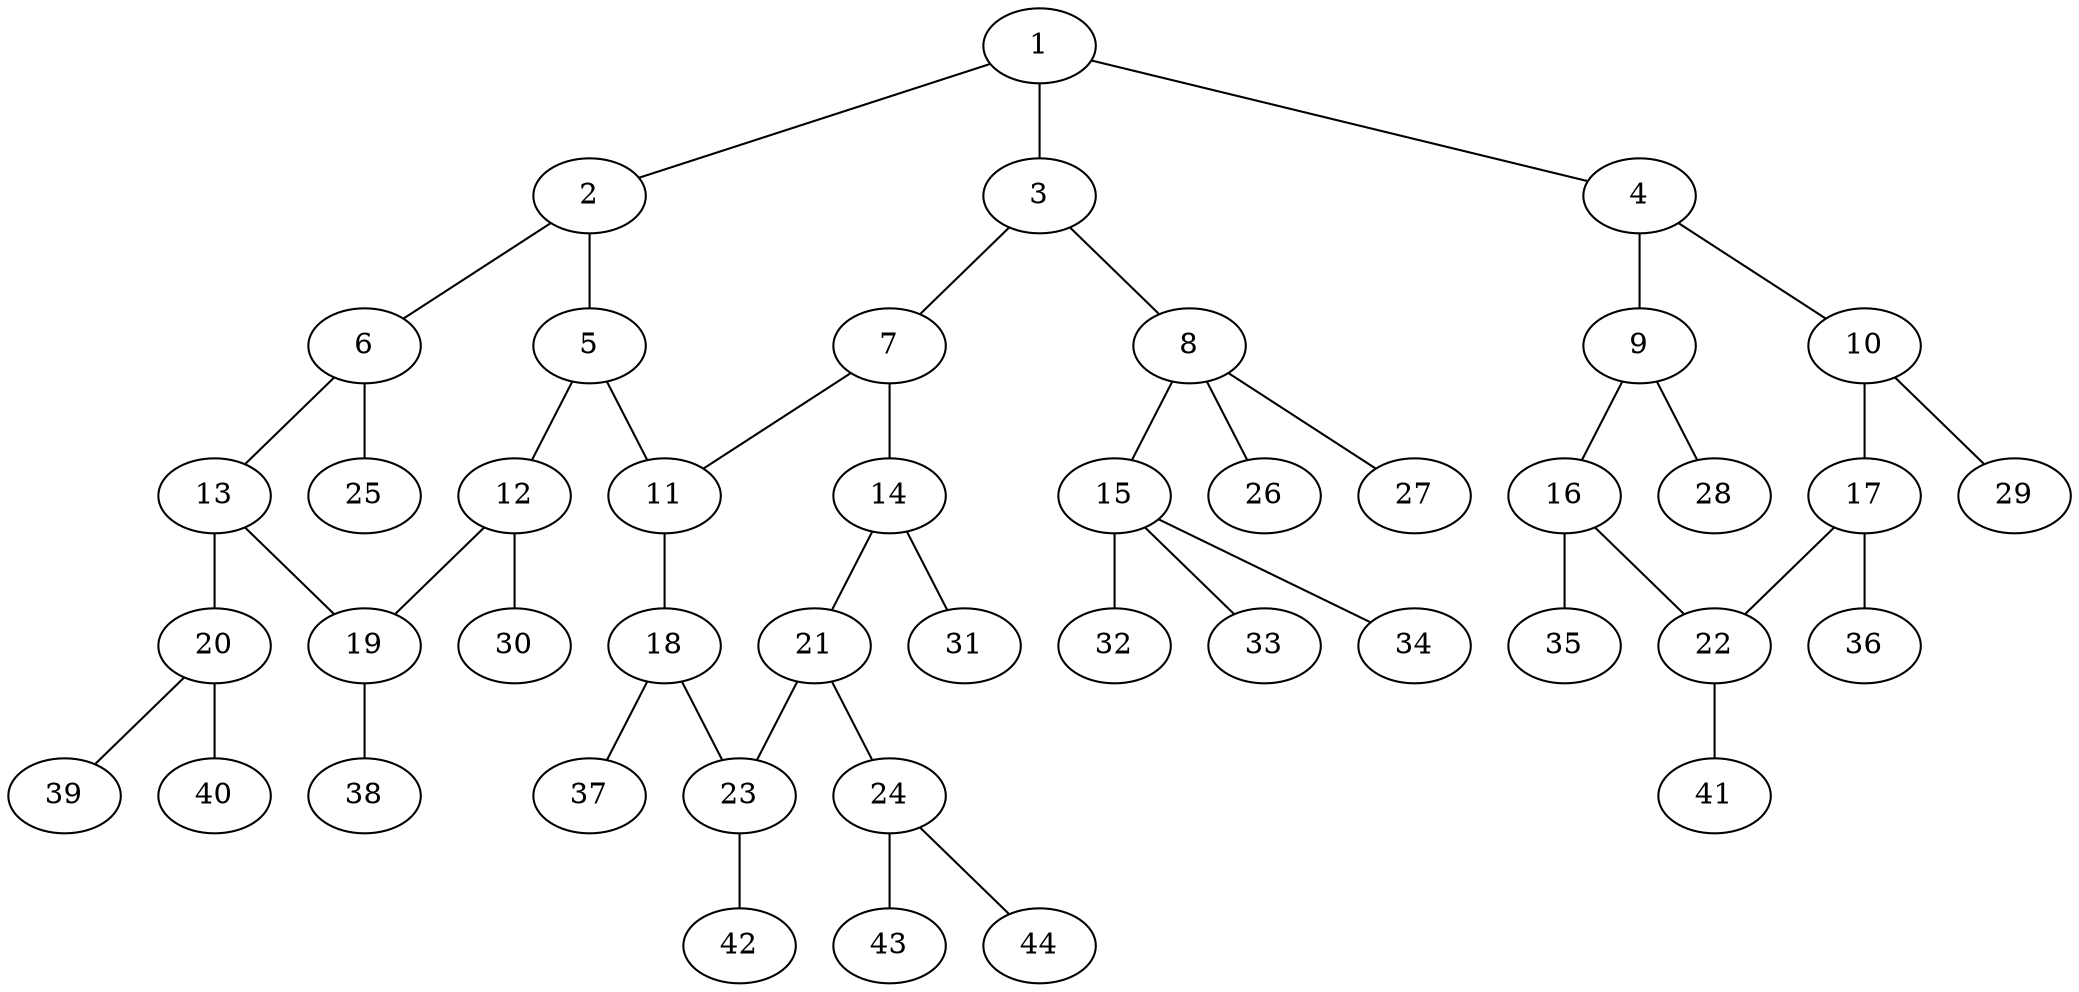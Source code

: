 graph molecule_3983 {
	1	 [chem=C];
	2	 [chem=C];
	1 -- 2	 [valence=1];
	3	 [chem=N];
	1 -- 3	 [valence=2];
	4	 [chem=C];
	1 -- 4	 [valence=1];
	5	 [chem=C];
	2 -- 5	 [valence=2];
	6	 [chem=C];
	2 -- 6	 [valence=1];
	7	 [chem=C];
	3 -- 7	 [valence=1];
	8	 [chem=C];
	3 -- 8	 [valence=1];
	9	 [chem=C];
	4 -- 9	 [valence=1];
	10	 [chem=C];
	4 -- 10	 [valence=2];
	11	 [chem=C];
	5 -- 11	 [valence=1];
	12	 [chem=C];
	5 -- 12	 [valence=1];
	13	 [chem=C];
	6 -- 13	 [valence=2];
	25	 [chem=H];
	6 -- 25	 [valence=1];
	7 -- 11	 [valence=2];
	14	 [chem=C];
	7 -- 14	 [valence=1];
	15	 [chem=C];
	8 -- 15	 [valence=1];
	26	 [chem=H];
	8 -- 26	 [valence=1];
	27	 [chem=H];
	8 -- 27	 [valence=1];
	16	 [chem=C];
	9 -- 16	 [valence=2];
	28	 [chem=H];
	9 -- 28	 [valence=1];
	17	 [chem=C];
	10 -- 17	 [valence=1];
	29	 [chem=H];
	10 -- 29	 [valence=1];
	18	 [chem=C];
	11 -- 18	 [valence=1];
	19	 [chem=C];
	12 -- 19	 [valence=2];
	30	 [chem=H];
	12 -- 30	 [valence=1];
	13 -- 19	 [valence=1];
	20	 [chem=N];
	13 -- 20	 [valence=1];
	21	 [chem=C];
	14 -- 21	 [valence=2];
	31	 [chem=H];
	14 -- 31	 [valence=1];
	32	 [chem=H];
	15 -- 32	 [valence=1];
	33	 [chem=H];
	15 -- 33	 [valence=1];
	34	 [chem=H];
	15 -- 34	 [valence=1];
	22	 [chem=C];
	16 -- 22	 [valence=1];
	35	 [chem=H];
	16 -- 35	 [valence=1];
	17 -- 22	 [valence=2];
	36	 [chem=H];
	17 -- 36	 [valence=1];
	23	 [chem=C];
	18 -- 23	 [valence=2];
	37	 [chem=H];
	18 -- 37	 [valence=1];
	38	 [chem=H];
	19 -- 38	 [valence=1];
	39	 [chem=H];
	20 -- 39	 [valence=1];
	40	 [chem=H];
	20 -- 40	 [valence=1];
	21 -- 23	 [valence=1];
	24	 [chem=N];
	21 -- 24	 [valence=1];
	41	 [chem=H];
	22 -- 41	 [valence=1];
	42	 [chem=H];
	23 -- 42	 [valence=1];
	43	 [chem=H];
	24 -- 43	 [valence=1];
	44	 [chem=H];
	24 -- 44	 [valence=1];
}
